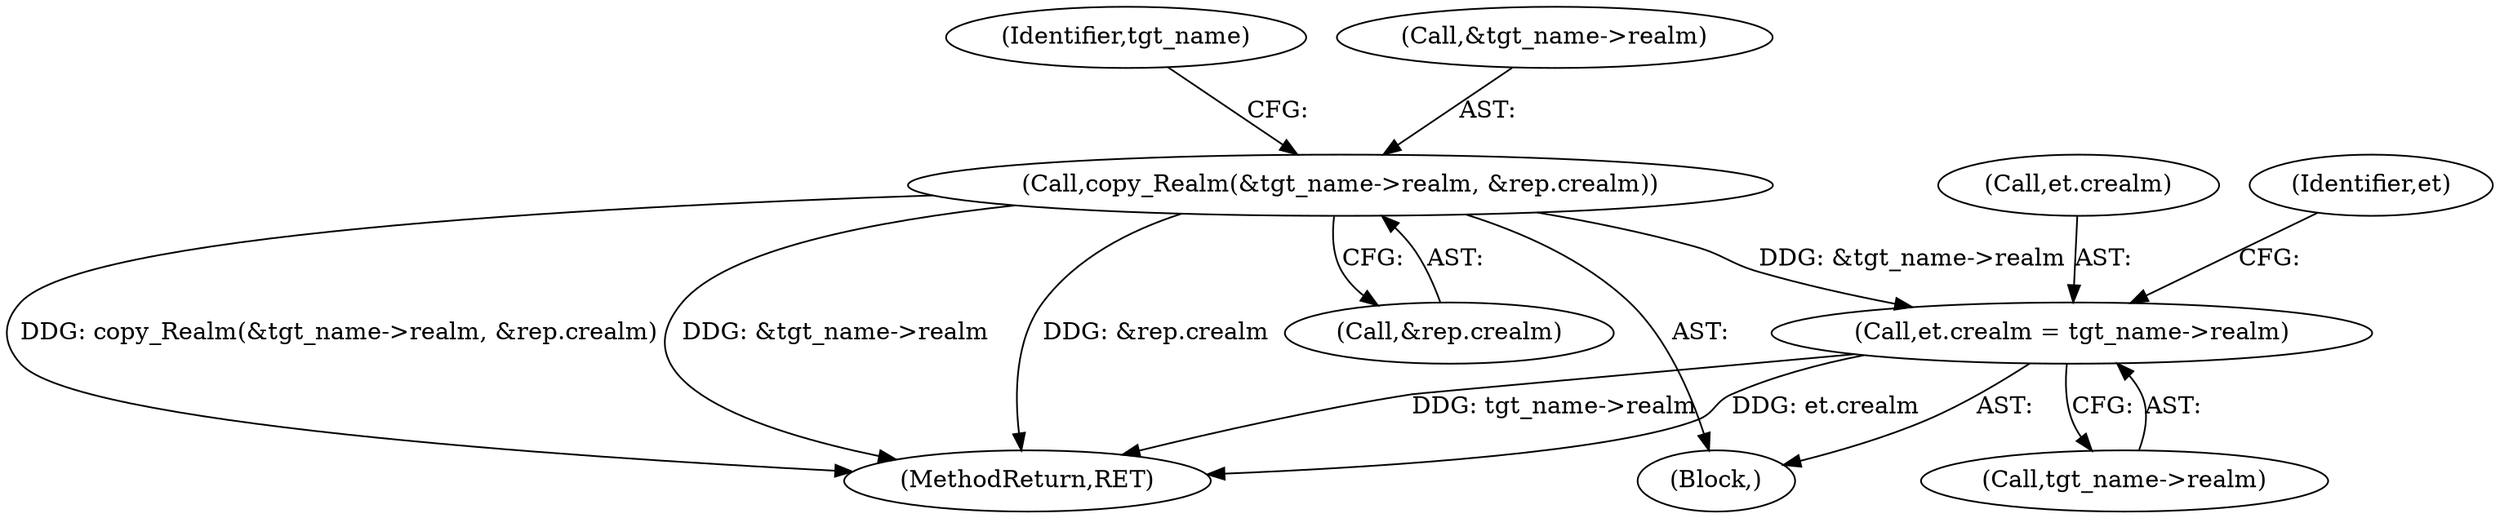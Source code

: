 digraph "0_heimdal_b1e699103f08d6a0ca46a122193c9da65f6cf837_1@API" {
"1000290" [label="(Call,copy_Realm(&tgt_name->realm, &rep.crealm))"];
"1000798" [label="(Call,et.crealm = tgt_name->realm)"];
"1000295" [label="(Call,&rep.crealm)"];
"1001127" [label="(MethodReturn,RET)"];
"1000134" [label="(Block,)"];
"1000798" [label="(Call,et.crealm = tgt_name->realm)"];
"1000799" [label="(Call,et.crealm)"];
"1000802" [label="(Call,tgt_name->realm)"];
"1000302" [label="(Identifier,tgt_name)"];
"1000807" [label="(Identifier,et)"];
"1000291" [label="(Call,&tgt_name->realm)"];
"1000290" [label="(Call,copy_Realm(&tgt_name->realm, &rep.crealm))"];
"1000290" -> "1000134"  [label="AST: "];
"1000290" -> "1000295"  [label="CFG: "];
"1000291" -> "1000290"  [label="AST: "];
"1000295" -> "1000290"  [label="AST: "];
"1000302" -> "1000290"  [label="CFG: "];
"1000290" -> "1001127"  [label="DDG: &tgt_name->realm"];
"1000290" -> "1001127"  [label="DDG: copy_Realm(&tgt_name->realm, &rep.crealm)"];
"1000290" -> "1001127"  [label="DDG: &rep.crealm"];
"1000290" -> "1000798"  [label="DDG: &tgt_name->realm"];
"1000798" -> "1000134"  [label="AST: "];
"1000798" -> "1000802"  [label="CFG: "];
"1000799" -> "1000798"  [label="AST: "];
"1000802" -> "1000798"  [label="AST: "];
"1000807" -> "1000798"  [label="CFG: "];
"1000798" -> "1001127"  [label="DDG: tgt_name->realm"];
"1000798" -> "1001127"  [label="DDG: et.crealm"];
}
